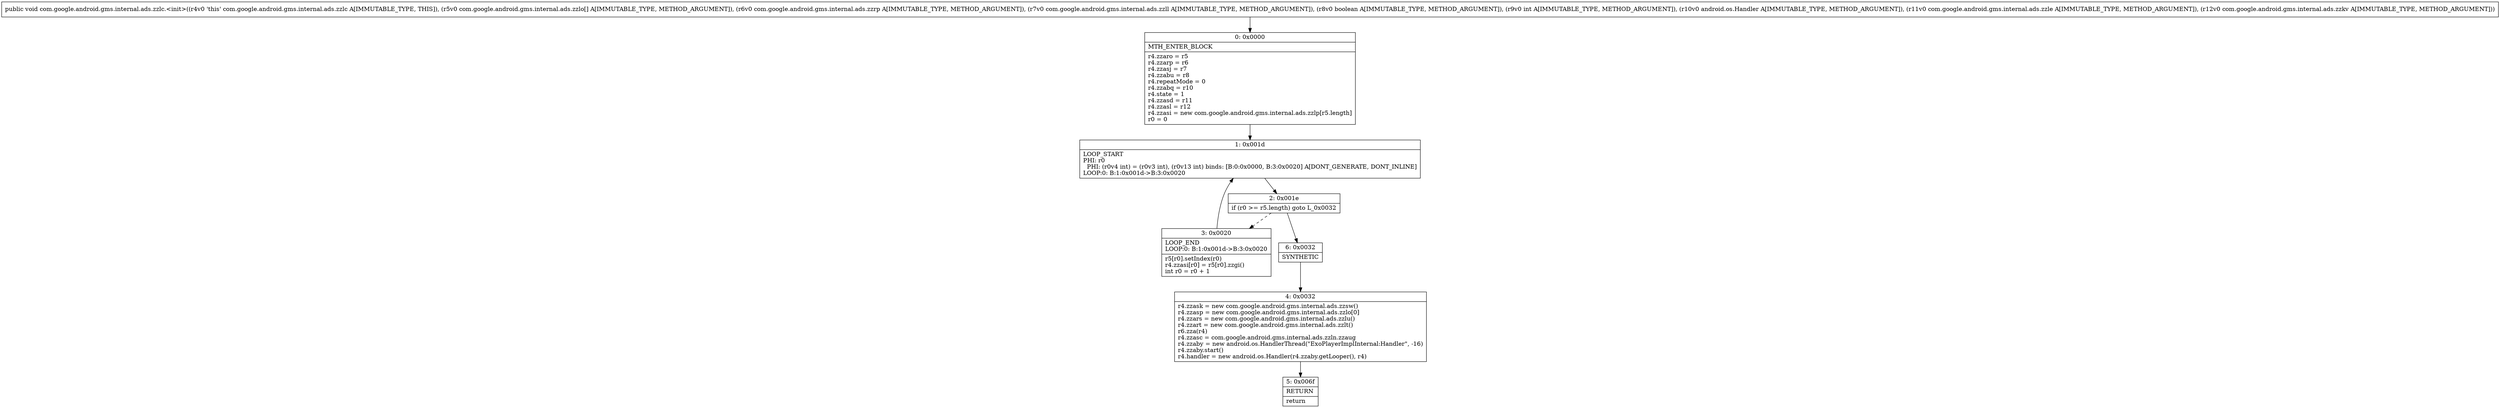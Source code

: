digraph "CFG forcom.google.android.gms.internal.ads.zzlc.\<init\>([Lcom\/google\/android\/gms\/internal\/ads\/zzlo;Lcom\/google\/android\/gms\/internal\/ads\/zzrp;Lcom\/google\/android\/gms\/internal\/ads\/zzll;ZILandroid\/os\/Handler;Lcom\/google\/android\/gms\/internal\/ads\/zzle;Lcom\/google\/android\/gms\/internal\/ads\/zzkv;)V" {
Node_0 [shape=record,label="{0\:\ 0x0000|MTH_ENTER_BLOCK\l|r4.zzaro = r5\lr4.zzarp = r6\lr4.zzasj = r7\lr4.zzabu = r8\lr4.repeatMode = 0\lr4.zzabq = r10\lr4.state = 1\lr4.zzasd = r11\lr4.zzasl = r12\lr4.zzasi = new com.google.android.gms.internal.ads.zzlp[r5.length]\lr0 = 0\l}"];
Node_1 [shape=record,label="{1\:\ 0x001d|LOOP_START\lPHI: r0 \l  PHI: (r0v4 int) = (r0v3 int), (r0v13 int) binds: [B:0:0x0000, B:3:0x0020] A[DONT_GENERATE, DONT_INLINE]\lLOOP:0: B:1:0x001d\-\>B:3:0x0020\l}"];
Node_2 [shape=record,label="{2\:\ 0x001e|if (r0 \>= r5.length) goto L_0x0032\l}"];
Node_3 [shape=record,label="{3\:\ 0x0020|LOOP_END\lLOOP:0: B:1:0x001d\-\>B:3:0x0020\l|r5[r0].setIndex(r0)\lr4.zzasi[r0] = r5[r0].zzgi()\lint r0 = r0 + 1\l}"];
Node_4 [shape=record,label="{4\:\ 0x0032|r4.zzask = new com.google.android.gms.internal.ads.zzsw()\lr4.zzasp = new com.google.android.gms.internal.ads.zzlo[0]\lr4.zzars = new com.google.android.gms.internal.ads.zzlu()\lr4.zzart = new com.google.android.gms.internal.ads.zzlt()\lr6.zza(r4)\lr4.zzasc = com.google.android.gms.internal.ads.zzln.zzaug\lr4.zzaby = new android.os.HandlerThread(\"ExoPlayerImplInternal:Handler\", \-16)\lr4.zzaby.start()\lr4.handler = new android.os.Handler(r4.zzaby.getLooper(), r4)\l}"];
Node_5 [shape=record,label="{5\:\ 0x006f|RETURN\l|return\l}"];
Node_6 [shape=record,label="{6\:\ 0x0032|SYNTHETIC\l}"];
MethodNode[shape=record,label="{public void com.google.android.gms.internal.ads.zzlc.\<init\>((r4v0 'this' com.google.android.gms.internal.ads.zzlc A[IMMUTABLE_TYPE, THIS]), (r5v0 com.google.android.gms.internal.ads.zzlo[] A[IMMUTABLE_TYPE, METHOD_ARGUMENT]), (r6v0 com.google.android.gms.internal.ads.zzrp A[IMMUTABLE_TYPE, METHOD_ARGUMENT]), (r7v0 com.google.android.gms.internal.ads.zzll A[IMMUTABLE_TYPE, METHOD_ARGUMENT]), (r8v0 boolean A[IMMUTABLE_TYPE, METHOD_ARGUMENT]), (r9v0 int A[IMMUTABLE_TYPE, METHOD_ARGUMENT]), (r10v0 android.os.Handler A[IMMUTABLE_TYPE, METHOD_ARGUMENT]), (r11v0 com.google.android.gms.internal.ads.zzle A[IMMUTABLE_TYPE, METHOD_ARGUMENT]), (r12v0 com.google.android.gms.internal.ads.zzkv A[IMMUTABLE_TYPE, METHOD_ARGUMENT])) }"];
MethodNode -> Node_0;
Node_0 -> Node_1;
Node_1 -> Node_2;
Node_2 -> Node_3[style=dashed];
Node_2 -> Node_6;
Node_3 -> Node_1;
Node_4 -> Node_5;
Node_6 -> Node_4;
}

